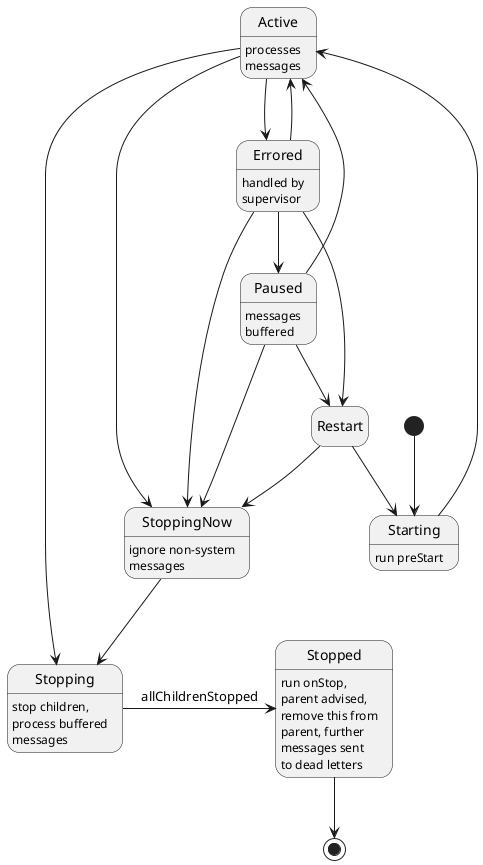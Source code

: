 @startuml
hide empty description
[*] --> Starting 
Starting --> Active
Active --> Stopping
Stopping -> Stopped: allChildrenStopped
Active --> StoppingNow
StoppingNow --> Stopping
Paused --> Restart
Paused --> Active
Restart --> Starting
Paused --> StoppingNow
Stopped --> [*]
Active --> Errored
Errored --> Active
Errored --> StoppingNow
Errored --> Restart
Errored --> Paused
Restart --> StoppingNow

Active: processes\nmessages
Stopping: stop children,\nprocess buffered\nmessages
Stopped: run onStop,\nparent advised,\nremove this from\nparent, further\nmessages sent\nto dead letters
Paused: messages\nbuffered
Errored: handled by\nsupervisor
Starting: run preStart
StoppingNow: ignore non-system\nmessages

@enduml